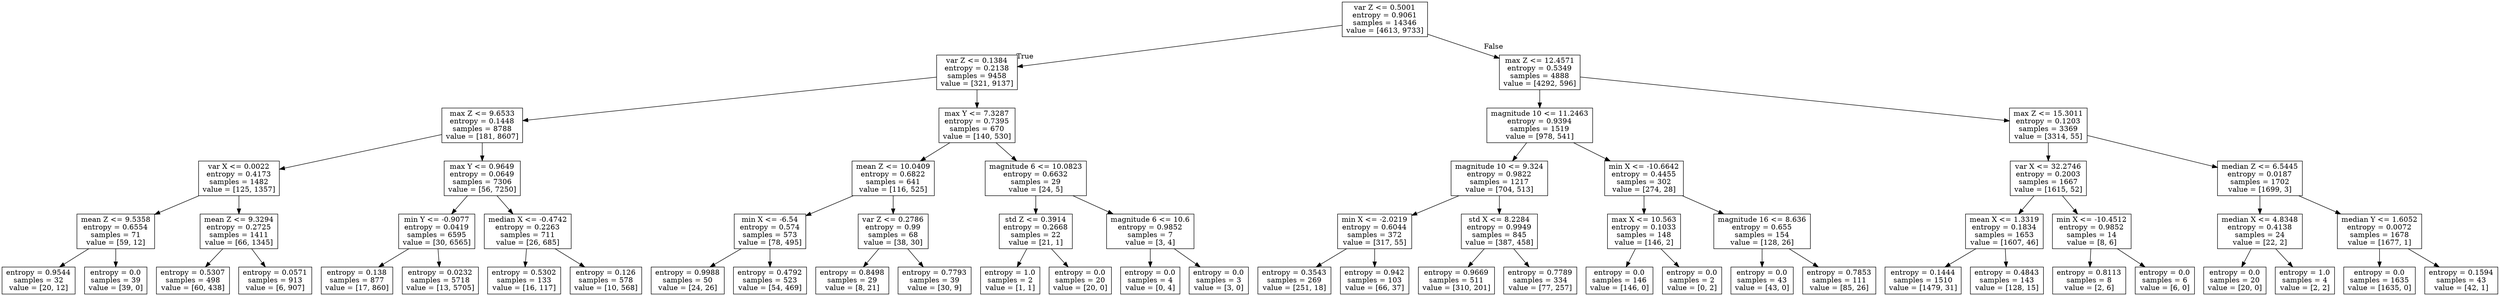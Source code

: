 digraph Tree {
node [shape=box] ;
0 [label="var Z <= 0.5001\nentropy = 0.9061\nsamples = 14346\nvalue = [4613, 9733]"] ;
1 [label="var Z <= 0.1384\nentropy = 0.2138\nsamples = 9458\nvalue = [321, 9137]"] ;
0 -> 1 [labeldistance=2.5, labelangle=45, headlabel="True"] ;
2 [label="max Z <= 9.6533\nentropy = 0.1448\nsamples = 8788\nvalue = [181, 8607]"] ;
1 -> 2 ;
3 [label="var X <= 0.0022\nentropy = 0.4173\nsamples = 1482\nvalue = [125, 1357]"] ;
2 -> 3 ;
4 [label="mean Z <= 9.5358\nentropy = 0.6554\nsamples = 71\nvalue = [59, 12]"] ;
3 -> 4 ;
5 [label="entropy = 0.9544\nsamples = 32\nvalue = [20, 12]"] ;
4 -> 5 ;
6 [label="entropy = 0.0\nsamples = 39\nvalue = [39, 0]"] ;
4 -> 6 ;
7 [label="mean Z <= 9.3294\nentropy = 0.2725\nsamples = 1411\nvalue = [66, 1345]"] ;
3 -> 7 ;
8 [label="entropy = 0.5307\nsamples = 498\nvalue = [60, 438]"] ;
7 -> 8 ;
9 [label="entropy = 0.0571\nsamples = 913\nvalue = [6, 907]"] ;
7 -> 9 ;
10 [label="max Y <= 0.9649\nentropy = 0.0649\nsamples = 7306\nvalue = [56, 7250]"] ;
2 -> 10 ;
11 [label="min Y <= -0.9077\nentropy = 0.0419\nsamples = 6595\nvalue = [30, 6565]"] ;
10 -> 11 ;
12 [label="entropy = 0.138\nsamples = 877\nvalue = [17, 860]"] ;
11 -> 12 ;
13 [label="entropy = 0.0232\nsamples = 5718\nvalue = [13, 5705]"] ;
11 -> 13 ;
14 [label="median X <= -0.4742\nentropy = 0.2263\nsamples = 711\nvalue = [26, 685]"] ;
10 -> 14 ;
15 [label="entropy = 0.5302\nsamples = 133\nvalue = [16, 117]"] ;
14 -> 15 ;
16 [label="entropy = 0.126\nsamples = 578\nvalue = [10, 568]"] ;
14 -> 16 ;
17 [label="max Y <= 7.3287\nentropy = 0.7395\nsamples = 670\nvalue = [140, 530]"] ;
1 -> 17 ;
18 [label="mean Z <= 10.0409\nentropy = 0.6822\nsamples = 641\nvalue = [116, 525]"] ;
17 -> 18 ;
19 [label="min X <= -6.54\nentropy = 0.574\nsamples = 573\nvalue = [78, 495]"] ;
18 -> 19 ;
20 [label="entropy = 0.9988\nsamples = 50\nvalue = [24, 26]"] ;
19 -> 20 ;
21 [label="entropy = 0.4792\nsamples = 523\nvalue = [54, 469]"] ;
19 -> 21 ;
22 [label="var Z <= 0.2786\nentropy = 0.99\nsamples = 68\nvalue = [38, 30]"] ;
18 -> 22 ;
23 [label="entropy = 0.8498\nsamples = 29\nvalue = [8, 21]"] ;
22 -> 23 ;
24 [label="entropy = 0.7793\nsamples = 39\nvalue = [30, 9]"] ;
22 -> 24 ;
25 [label="magnitude 6 <= 10.0823\nentropy = 0.6632\nsamples = 29\nvalue = [24, 5]"] ;
17 -> 25 ;
26 [label="std Z <= 0.3914\nentropy = 0.2668\nsamples = 22\nvalue = [21, 1]"] ;
25 -> 26 ;
27 [label="entropy = 1.0\nsamples = 2\nvalue = [1, 1]"] ;
26 -> 27 ;
28 [label="entropy = 0.0\nsamples = 20\nvalue = [20, 0]"] ;
26 -> 28 ;
29 [label="magnitude 6 <= 10.6\nentropy = 0.9852\nsamples = 7\nvalue = [3, 4]"] ;
25 -> 29 ;
30 [label="entropy = 0.0\nsamples = 4\nvalue = [0, 4]"] ;
29 -> 30 ;
31 [label="entropy = 0.0\nsamples = 3\nvalue = [3, 0]"] ;
29 -> 31 ;
32 [label="max Z <= 12.4571\nentropy = 0.5349\nsamples = 4888\nvalue = [4292, 596]"] ;
0 -> 32 [labeldistance=2.5, labelangle=-45, headlabel="False"] ;
33 [label="magnitude 10 <= 11.2463\nentropy = 0.9394\nsamples = 1519\nvalue = [978, 541]"] ;
32 -> 33 ;
34 [label="magnitude 10 <= 9.324\nentropy = 0.9822\nsamples = 1217\nvalue = [704, 513]"] ;
33 -> 34 ;
35 [label="min X <= -2.0219\nentropy = 0.6044\nsamples = 372\nvalue = [317, 55]"] ;
34 -> 35 ;
36 [label="entropy = 0.3543\nsamples = 269\nvalue = [251, 18]"] ;
35 -> 36 ;
37 [label="entropy = 0.942\nsamples = 103\nvalue = [66, 37]"] ;
35 -> 37 ;
38 [label="std X <= 8.2284\nentropy = 0.9949\nsamples = 845\nvalue = [387, 458]"] ;
34 -> 38 ;
39 [label="entropy = 0.9669\nsamples = 511\nvalue = [310, 201]"] ;
38 -> 39 ;
40 [label="entropy = 0.7789\nsamples = 334\nvalue = [77, 257]"] ;
38 -> 40 ;
41 [label="min X <= -10.6642\nentropy = 0.4455\nsamples = 302\nvalue = [274, 28]"] ;
33 -> 41 ;
42 [label="max X <= 10.563\nentropy = 0.1033\nsamples = 148\nvalue = [146, 2]"] ;
41 -> 42 ;
43 [label="entropy = 0.0\nsamples = 146\nvalue = [146, 0]"] ;
42 -> 43 ;
44 [label="entropy = 0.0\nsamples = 2\nvalue = [0, 2]"] ;
42 -> 44 ;
45 [label="magnitude 16 <= 8.636\nentropy = 0.655\nsamples = 154\nvalue = [128, 26]"] ;
41 -> 45 ;
46 [label="entropy = 0.0\nsamples = 43\nvalue = [43, 0]"] ;
45 -> 46 ;
47 [label="entropy = 0.7853\nsamples = 111\nvalue = [85, 26]"] ;
45 -> 47 ;
48 [label="max Z <= 15.3011\nentropy = 0.1203\nsamples = 3369\nvalue = [3314, 55]"] ;
32 -> 48 ;
49 [label="var X <= 32.2746\nentropy = 0.2003\nsamples = 1667\nvalue = [1615, 52]"] ;
48 -> 49 ;
50 [label="mean X <= 1.3319\nentropy = 0.1834\nsamples = 1653\nvalue = [1607, 46]"] ;
49 -> 50 ;
51 [label="entropy = 0.1444\nsamples = 1510\nvalue = [1479, 31]"] ;
50 -> 51 ;
52 [label="entropy = 0.4843\nsamples = 143\nvalue = [128, 15]"] ;
50 -> 52 ;
53 [label="min X <= -10.4512\nentropy = 0.9852\nsamples = 14\nvalue = [8, 6]"] ;
49 -> 53 ;
54 [label="entropy = 0.8113\nsamples = 8\nvalue = [2, 6]"] ;
53 -> 54 ;
55 [label="entropy = 0.0\nsamples = 6\nvalue = [6, 0]"] ;
53 -> 55 ;
56 [label="median Z <= 6.5445\nentropy = 0.0187\nsamples = 1702\nvalue = [1699, 3]"] ;
48 -> 56 ;
57 [label="median X <= 4.8348\nentropy = 0.4138\nsamples = 24\nvalue = [22, 2]"] ;
56 -> 57 ;
58 [label="entropy = 0.0\nsamples = 20\nvalue = [20, 0]"] ;
57 -> 58 ;
59 [label="entropy = 1.0\nsamples = 4\nvalue = [2, 2]"] ;
57 -> 59 ;
60 [label="median Y <= 1.6052\nentropy = 0.0072\nsamples = 1678\nvalue = [1677, 1]"] ;
56 -> 60 ;
61 [label="entropy = 0.0\nsamples = 1635\nvalue = [1635, 0]"] ;
60 -> 61 ;
62 [label="entropy = 0.1594\nsamples = 43\nvalue = [42, 1]"] ;
60 -> 62 ;
}
